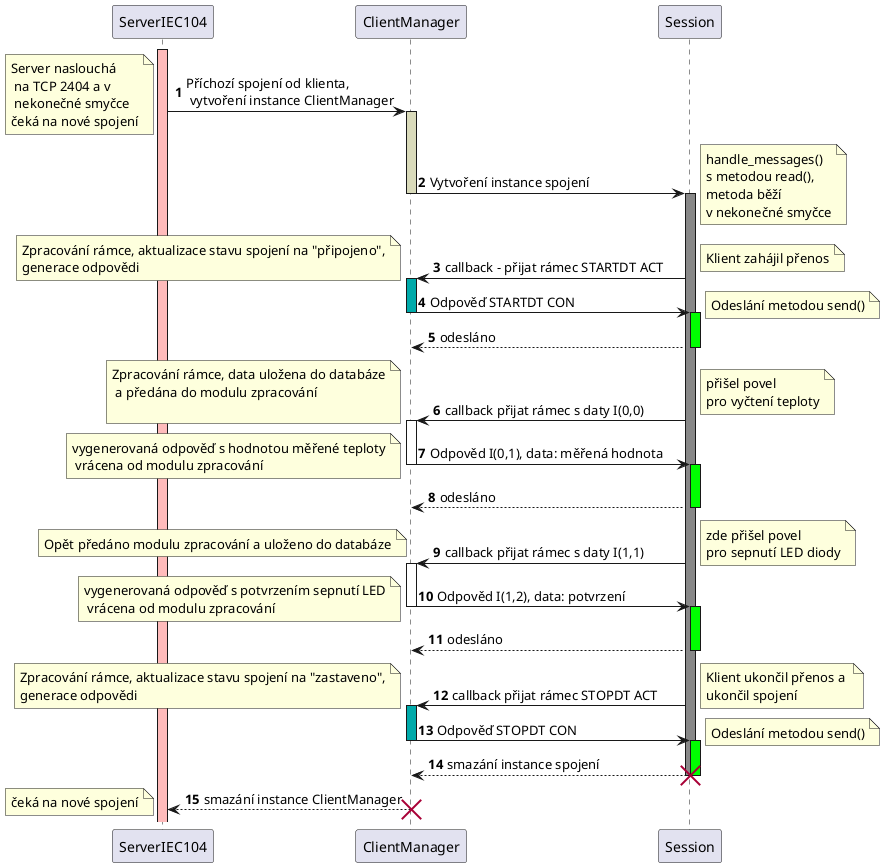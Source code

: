 @startuml
autonumber
skinparam DefaultTextSize 15

participant ServerIEC104 as server
participant ClientManager as clientmanager
participant Session as session


activate server #FFBBBB

server -> clientmanager: Příchozí spojení od klienta,\n vytvoření instance ClientManager
note left : Server naslouchá\n na TCP 2404 a v\n nekonečné smyčce\nčeká na nové spojení
activate clientmanager #DADBBB

clientmanager -> session: Vytvoření instance spojení
deactivate clientmanager
activate session #8
note right : handle_messages()\ns metodou read(),\nmetoda běží \nv nekonečné smyčce


session -> clientmanager: callback - přijat rámec STARTDT ACT
note right : Klient zahájil přenos
activate clientmanager #00AAAA
note left : Zpracování rámce, aktualizace stavu spojení na "připojeno",\ngenerace odpovědi

clientmanager -> session: Odpověď STARTDT CON
deactivate clientmanager

activate session #Lime
note right: Odeslání metodou send()
return odesláno



session -> clientmanager: callback přijat rámec s daty I(0,0)
note right : přišel povel\npro vyčtení teploty
activate clientmanager
note left : Zpracování rámce, data uložena do databáze\n a předána do modulu zpracování\n

clientmanager -> session: Odpověd I(0,1), data: měřená hodnota
note left : vygenerovaná odpověď s hodnotou měřené teploty\n vrácena od modulu zpracování
deactivate clientmanager
activate session #Lime
return odesláno


session -> clientmanager: callback přijat rámec s daty I(1,1)
note right : zde přišel povel\npro sepnutí LED diody
activate clientmanager
note left : Opět předáno modulu zpracování a uloženo do databáze

clientmanager -> session: Odpověd I(1,2), data: potvrzení

note left : vygenerovaná odpověď s potvrzením sepnutí LED\n vrácena od modulu zpracování
deactivate clientmanager
activate session #Lime
return odesláno


session -> clientmanager: callback přijat rámec STOPDT ACT
note right : Klient ukončil přenos a \nukončil spojení
activate clientmanager #00AAAA
note left : Zpracování rámce, aktualizace stavu spojení na "zastaveno",\ngenerace odpovědi

clientmanager -> session: Odpověď STOPDT CON
deactivate clientmanager

activate session #Lime
note right: Odeslání metodou send()
return smazání instance spojení




deactivate session
destroy session
clientmanager -[dotted]> server: smazání instance ClientManager
note left : čeká na nové spojení
destroy clientmanager



'activate server #FFCBBB


deactivate clientmanager
@enduml
